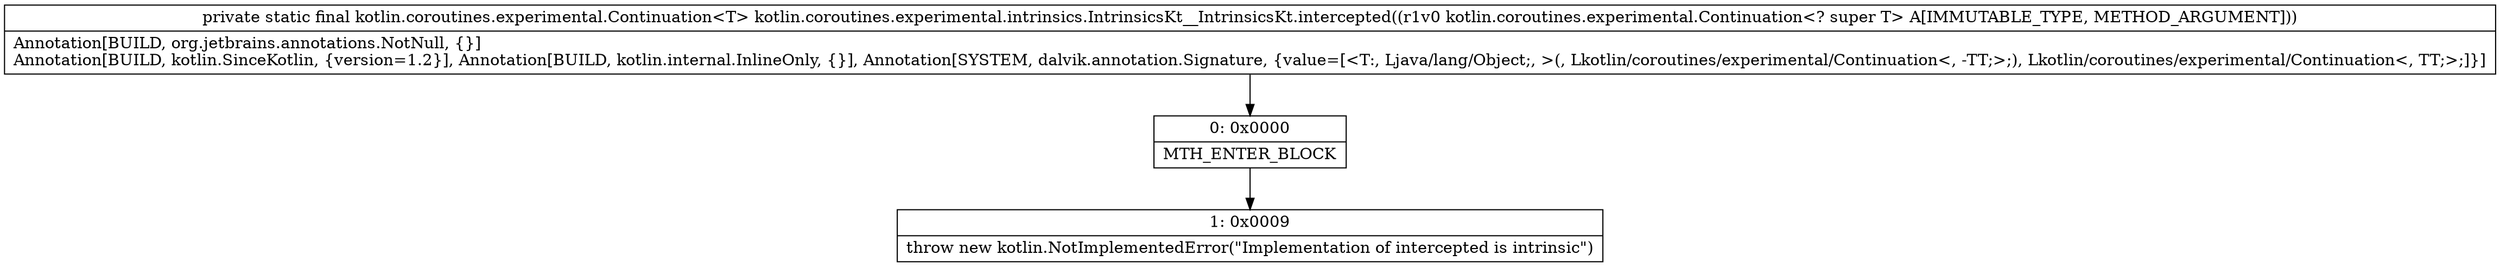 digraph "CFG forkotlin.coroutines.experimental.intrinsics.IntrinsicsKt__IntrinsicsKt.intercepted(Lkotlin\/coroutines\/experimental\/Continuation;)Lkotlin\/coroutines\/experimental\/Continuation;" {
Node_0 [shape=record,label="{0\:\ 0x0000|MTH_ENTER_BLOCK\l}"];
Node_1 [shape=record,label="{1\:\ 0x0009|throw new kotlin.NotImplementedError(\"Implementation of intercepted is intrinsic\")\l}"];
MethodNode[shape=record,label="{private static final kotlin.coroutines.experimental.Continuation\<T\> kotlin.coroutines.experimental.intrinsics.IntrinsicsKt__IntrinsicsKt.intercepted((r1v0 kotlin.coroutines.experimental.Continuation\<? super T\> A[IMMUTABLE_TYPE, METHOD_ARGUMENT]))  | Annotation[BUILD, org.jetbrains.annotations.NotNull, \{\}]\lAnnotation[BUILD, kotlin.SinceKotlin, \{version=1.2\}], Annotation[BUILD, kotlin.internal.InlineOnly, \{\}], Annotation[SYSTEM, dalvik.annotation.Signature, \{value=[\<T:, Ljava\/lang\/Object;, \>(, Lkotlin\/coroutines\/experimental\/Continuation\<, \-TT;\>;), Lkotlin\/coroutines\/experimental\/Continuation\<, TT;\>;]\}]\l}"];
MethodNode -> Node_0;
Node_0 -> Node_1;
}

